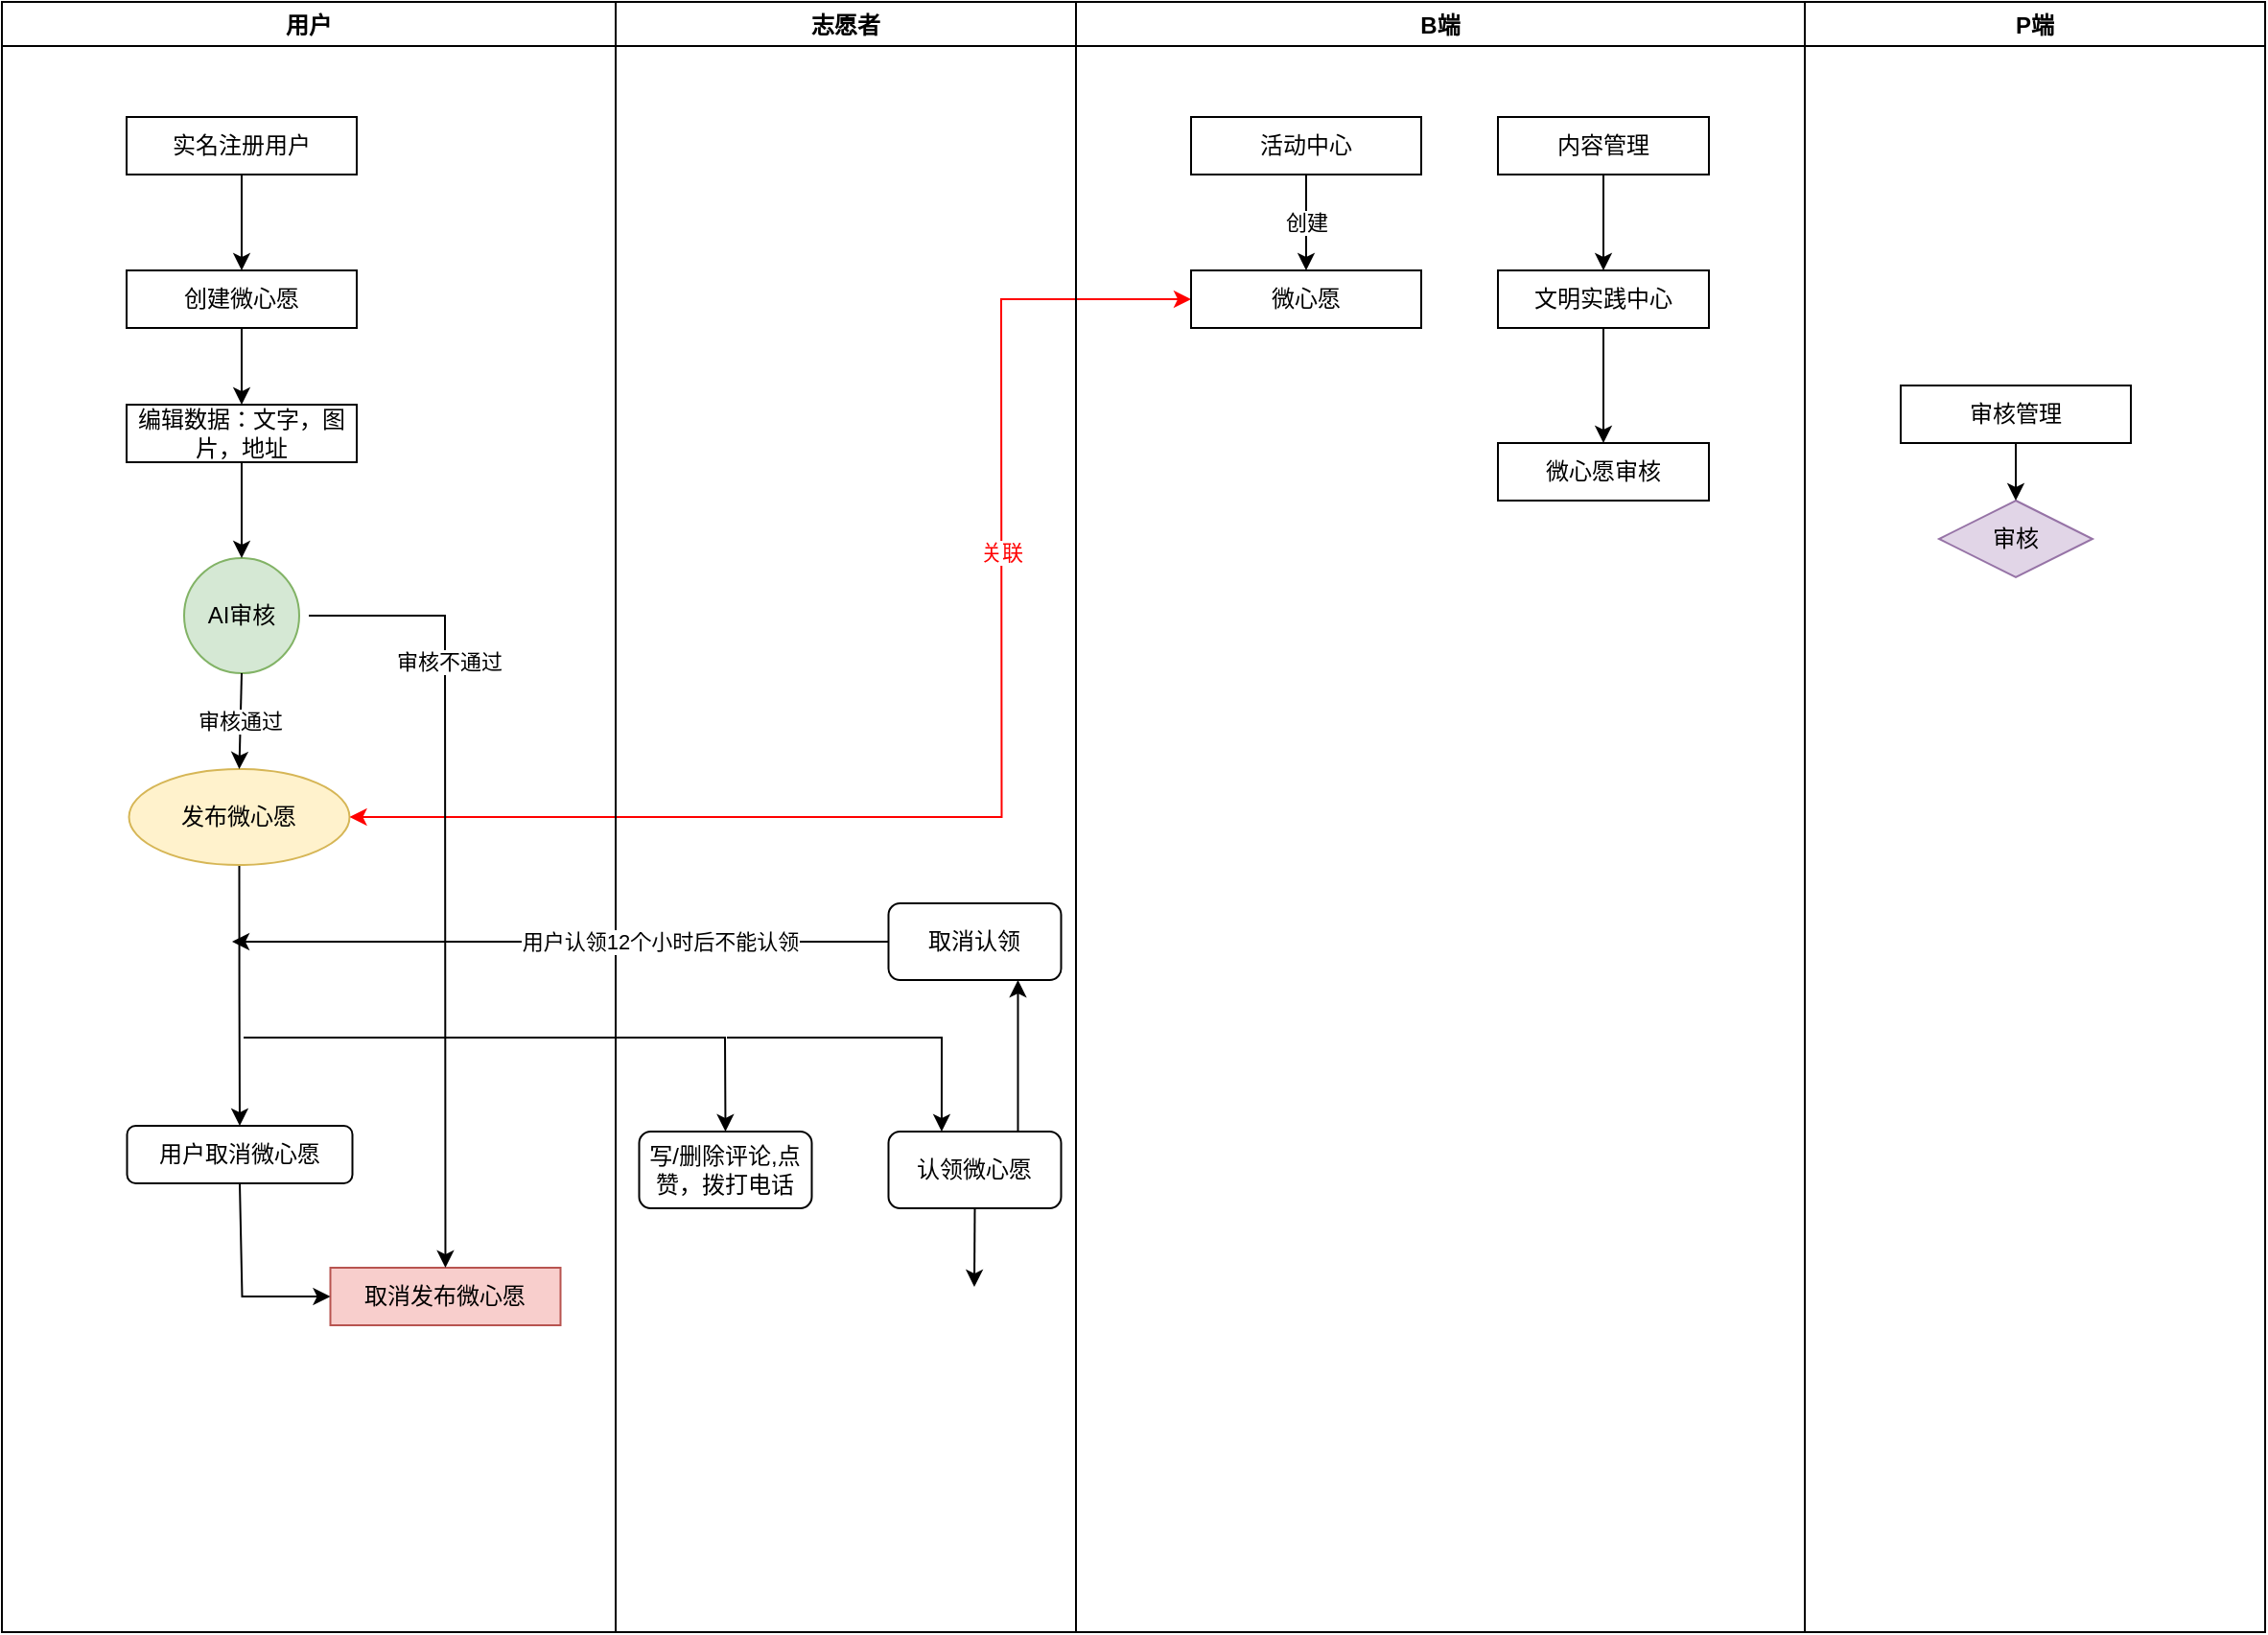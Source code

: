 <mxfile version="15.5.9" type="github">
  <diagram id="3Zdumfhe-f5hq_ZNzXjN" name="第 1 页">
    <mxGraphModel dx="1422" dy="761" grid="1" gridSize="10" guides="1" tooltips="1" connect="1" arrows="1" fold="1" page="1" pageScale="1" pageWidth="827" pageHeight="1169" math="0" shadow="0">
      <root>
        <mxCell id="0" />
        <mxCell id="1" parent="0" />
        <mxCell id="ZOVWsehxwjOW1M9SSfNJ-1" value="用户" style="swimlane;" vertex="1" parent="1">
          <mxGeometry x="250" y="160" width="320" height="850" as="geometry">
            <mxRectangle x="320" y="160" width="60" height="23" as="alternateBounds" />
          </mxGeometry>
        </mxCell>
        <mxCell id="ZOVWsehxwjOW1M9SSfNJ-12" value="" style="edgeStyle=orthogonalEdgeStyle;rounded=0;orthogonalLoop=1;jettySize=auto;html=1;" edge="1" parent="ZOVWsehxwjOW1M9SSfNJ-1" source="ZOVWsehxwjOW1M9SSfNJ-5" target="ZOVWsehxwjOW1M9SSfNJ-11">
          <mxGeometry relative="1" as="geometry" />
        </mxCell>
        <mxCell id="ZOVWsehxwjOW1M9SSfNJ-5" value="实名注册用户" style="rounded=0;whiteSpace=wrap;html=1;" vertex="1" parent="ZOVWsehxwjOW1M9SSfNJ-1">
          <mxGeometry x="65" y="60" width="120" height="30" as="geometry" />
        </mxCell>
        <mxCell id="ZOVWsehxwjOW1M9SSfNJ-15" value="" style="edgeStyle=orthogonalEdgeStyle;rounded=0;orthogonalLoop=1;jettySize=auto;html=1;" edge="1" parent="ZOVWsehxwjOW1M9SSfNJ-1" source="ZOVWsehxwjOW1M9SSfNJ-11" target="ZOVWsehxwjOW1M9SSfNJ-14">
          <mxGeometry relative="1" as="geometry" />
        </mxCell>
        <mxCell id="ZOVWsehxwjOW1M9SSfNJ-11" value="创建微心愿" style="rounded=0;whiteSpace=wrap;html=1;" vertex="1" parent="ZOVWsehxwjOW1M9SSfNJ-1">
          <mxGeometry x="65" y="140" width="120" height="30" as="geometry" />
        </mxCell>
        <mxCell id="ZOVWsehxwjOW1M9SSfNJ-14" value="编辑数据：文字，图片，地址" style="rounded=0;whiteSpace=wrap;html=1;" vertex="1" parent="ZOVWsehxwjOW1M9SSfNJ-1">
          <mxGeometry x="65" y="210" width="120" height="30" as="geometry" />
        </mxCell>
        <mxCell id="ZOVWsehxwjOW1M9SSfNJ-61" style="edgeStyle=orthogonalEdgeStyle;rounded=0;orthogonalLoop=1;jettySize=auto;html=1;exitX=0.5;exitY=1;exitDx=0;exitDy=0;exitPerimeter=0;entryX=0.5;entryY=0;entryDx=0;entryDy=0;fontColor=#000000;strokeColor=#000000;" edge="1" parent="ZOVWsehxwjOW1M9SSfNJ-1" source="ZOVWsehxwjOW1M9SSfNJ-32" target="ZOVWsehxwjOW1M9SSfNJ-54">
          <mxGeometry relative="1" as="geometry" />
        </mxCell>
        <mxCell id="ZOVWsehxwjOW1M9SSfNJ-32" value="发布微心愿" style="strokeWidth=1;html=1;shape=mxgraph.flowchart.start_1;whiteSpace=wrap;fillColor=#fff2cc;strokeColor=#d6b656;" vertex="1" parent="ZOVWsehxwjOW1M9SSfNJ-1">
          <mxGeometry x="66.25" y="400" width="115" height="50" as="geometry" />
        </mxCell>
        <mxCell id="ZOVWsehxwjOW1M9SSfNJ-54" value="用户取消微心愿" style="rounded=1;whiteSpace=wrap;html=1;fontColor=#000000;strokeWidth=1;verticalAlign=middle;" vertex="1" parent="ZOVWsehxwjOW1M9SSfNJ-1">
          <mxGeometry x="65.25" y="586" width="117.5" height="30" as="geometry" />
        </mxCell>
        <mxCell id="ZOVWsehxwjOW1M9SSfNJ-84" value="&lt;font color=&quot;#000000&quot;&gt;AI审核&lt;/font&gt;" style="ellipse;whiteSpace=wrap;html=1;aspect=fixed;shadow=0;glass=0;strokeColor=#82b366;strokeWidth=1;fillColor=#d5e8d4;verticalAlign=middle;" vertex="1" parent="ZOVWsehxwjOW1M9SSfNJ-1">
          <mxGeometry x="95" y="290" width="60" height="60" as="geometry" />
        </mxCell>
        <mxCell id="ZOVWsehxwjOW1M9SSfNJ-86" value="" style="endArrow=classic;html=1;rounded=0;fontColor=#000000;strokeColor=#000000;exitX=0.5;exitY=1;exitDx=0;exitDy=0;entryX=0.5;entryY=0;entryDx=0;entryDy=0;" edge="1" parent="ZOVWsehxwjOW1M9SSfNJ-1" source="ZOVWsehxwjOW1M9SSfNJ-14" target="ZOVWsehxwjOW1M9SSfNJ-84">
          <mxGeometry width="50" height="50" relative="1" as="geometry">
            <mxPoint x="430" y="450" as="sourcePoint" />
            <mxPoint x="480" y="400" as="targetPoint" />
          </mxGeometry>
        </mxCell>
        <mxCell id="ZOVWsehxwjOW1M9SSfNJ-87" value="审核通过" style="endArrow=classic;html=1;rounded=0;fontColor=#000000;strokeColor=#000000;exitX=0.5;exitY=1;exitDx=0;exitDy=0;entryX=0.5;entryY=0;entryDx=0;entryDy=0;entryPerimeter=0;" edge="1" parent="ZOVWsehxwjOW1M9SSfNJ-1" source="ZOVWsehxwjOW1M9SSfNJ-84" target="ZOVWsehxwjOW1M9SSfNJ-32">
          <mxGeometry width="50" height="50" relative="1" as="geometry">
            <mxPoint x="430" y="450" as="sourcePoint" />
            <mxPoint x="480" y="400" as="targetPoint" />
          </mxGeometry>
        </mxCell>
        <mxCell id="ZOVWsehxwjOW1M9SSfNJ-43" value="" style="endArrow=classic;startArrow=classic;html=1;rounded=0;exitX=1;exitY=0.5;exitDx=0;exitDy=0;exitPerimeter=0;entryX=0;entryY=0.5;entryDx=0;entryDy=0;strokeColor=#FF0000;" edge="1" parent="ZOVWsehxwjOW1M9SSfNJ-1" target="ZOVWsehxwjOW1M9SSfNJ-7">
          <mxGeometry width="50" height="50" relative="1" as="geometry">
            <mxPoint x="181.25" y="425" as="sourcePoint" />
            <mxPoint x="551.25" y="225" as="targetPoint" />
            <Array as="points">
              <mxPoint x="521.25" y="425" />
              <mxPoint x="521" y="155" />
            </Array>
          </mxGeometry>
        </mxCell>
        <mxCell id="ZOVWsehxwjOW1M9SSfNJ-44" value="关联" style="edgeLabel;html=1;align=center;verticalAlign=middle;resizable=0;points=[];fontColor=#FF0000;" vertex="1" connectable="0" parent="ZOVWsehxwjOW1M9SSfNJ-43">
          <mxGeometry x="0.35" relative="1" as="geometry">
            <mxPoint as="offset" />
          </mxGeometry>
        </mxCell>
        <mxCell id="ZOVWsehxwjOW1M9SSfNJ-38" value="取消发布微心愿" style="rounded=0;whiteSpace=wrap;html=1;fillColor=#f8cecc;strokeColor=#b85450;" vertex="1" parent="ZOVWsehxwjOW1M9SSfNJ-1">
          <mxGeometry x="171.25" y="660" width="120" height="30" as="geometry" />
        </mxCell>
        <mxCell id="ZOVWsehxwjOW1M9SSfNJ-74" value="" style="endArrow=classic;html=1;rounded=0;fontColor=#FF0000;strokeColor=#000000;entryX=0;entryY=0.5;entryDx=0;entryDy=0;exitX=0.5;exitY=1;exitDx=0;exitDy=0;" edge="1" parent="ZOVWsehxwjOW1M9SSfNJ-1" source="ZOVWsehxwjOW1M9SSfNJ-54" target="ZOVWsehxwjOW1M9SSfNJ-38">
          <mxGeometry width="50" height="50" relative="1" as="geometry">
            <mxPoint x="453.5" y="646" as="sourcePoint" />
            <mxPoint x="553.5" y="326" as="targetPoint" />
            <Array as="points">
              <mxPoint x="125.25" y="675" />
            </Array>
          </mxGeometry>
        </mxCell>
        <mxCell id="ZOVWsehxwjOW1M9SSfNJ-3" value="志愿者" style="swimlane;" vertex="1" parent="1">
          <mxGeometry x="570" y="160" width="240" height="850" as="geometry">
            <mxRectangle x="570" y="160" width="70" height="23" as="alternateBounds" />
          </mxGeometry>
        </mxCell>
        <mxCell id="ZOVWsehxwjOW1M9SSfNJ-63" value="写/删除评论,点赞，拨打电话" style="rounded=1;whiteSpace=wrap;html=1;fontColor=#000000;strokeWidth=1;verticalAlign=middle;glass=0;" vertex="1" parent="ZOVWsehxwjOW1M9SSfNJ-3">
          <mxGeometry x="12.25" y="589" width="90" height="40" as="geometry" />
        </mxCell>
        <mxCell id="ZOVWsehxwjOW1M9SSfNJ-77" value="认领微心愿" style="rounded=1;whiteSpace=wrap;html=1;fontColor=#000000;strokeWidth=1;verticalAlign=middle;glass=0;" vertex="1" parent="ZOVWsehxwjOW1M9SSfNJ-3">
          <mxGeometry x="142.25" y="589" width="90" height="40" as="geometry" />
        </mxCell>
        <mxCell id="ZOVWsehxwjOW1M9SSfNJ-81" value="取消认领" style="rounded=1;whiteSpace=wrap;html=1;fontColor=#000000;strokeWidth=1;verticalAlign=middle;glass=0;" vertex="1" parent="ZOVWsehxwjOW1M9SSfNJ-3">
          <mxGeometry x="142.25" y="470" width="90" height="40" as="geometry" />
        </mxCell>
        <mxCell id="ZOVWsehxwjOW1M9SSfNJ-82" value="" style="endArrow=classic;html=1;rounded=0;fontColor=#FF0000;strokeColor=#000000;exitX=0.75;exitY=0;exitDx=0;exitDy=0;entryX=0.75;entryY=1;entryDx=0;entryDy=0;" edge="1" parent="ZOVWsehxwjOW1M9SSfNJ-3" source="ZOVWsehxwjOW1M9SSfNJ-77" target="ZOVWsehxwjOW1M9SSfNJ-81">
          <mxGeometry width="50" height="50" relative="1" as="geometry">
            <mxPoint x="182.25" y="516" as="sourcePoint" />
            <mxPoint x="232.25" y="466" as="targetPoint" />
          </mxGeometry>
        </mxCell>
        <mxCell id="ZOVWsehxwjOW1M9SSfNJ-4" value="P端" style="swimlane;" vertex="1" parent="1">
          <mxGeometry x="1190" y="160" width="240" height="850" as="geometry">
            <mxRectangle x="1190" y="160" width="50" height="23" as="alternateBounds" />
          </mxGeometry>
        </mxCell>
        <mxCell id="ZOVWsehxwjOW1M9SSfNJ-22" value="审核" style="strokeWidth=1;html=1;shape=mxgraph.flowchart.decision;whiteSpace=wrap;fillColor=#e1d5e7;strokeColor=#9673a6;" vertex="1" parent="ZOVWsehxwjOW1M9SSfNJ-4">
          <mxGeometry x="70" y="260" width="80" height="40" as="geometry" />
        </mxCell>
        <mxCell id="ZOVWsehxwjOW1M9SSfNJ-36" value="审核管理" style="rounded=0;whiteSpace=wrap;html=1;" vertex="1" parent="ZOVWsehxwjOW1M9SSfNJ-4">
          <mxGeometry x="50" y="200" width="120" height="30" as="geometry" />
        </mxCell>
        <mxCell id="ZOVWsehxwjOW1M9SSfNJ-40" value="" style="endArrow=classic;html=1;rounded=0;exitX=0.5;exitY=1;exitDx=0;exitDy=0;entryX=0.5;entryY=0;entryDx=0;entryDy=0;entryPerimeter=0;" edge="1" parent="ZOVWsehxwjOW1M9SSfNJ-4" source="ZOVWsehxwjOW1M9SSfNJ-36" target="ZOVWsehxwjOW1M9SSfNJ-22">
          <mxGeometry width="50" height="50" relative="1" as="geometry">
            <mxPoint x="-420" y="350" as="sourcePoint" />
            <mxPoint x="-370" y="300" as="targetPoint" />
          </mxGeometry>
        </mxCell>
        <mxCell id="ZOVWsehxwjOW1M9SSfNJ-2" value="B端" style="swimlane;" vertex="1" parent="1">
          <mxGeometry x="810" y="160" width="380" height="850" as="geometry">
            <mxRectangle x="810" y="160" width="50" height="23" as="alternateBounds" />
          </mxGeometry>
        </mxCell>
        <mxCell id="ZOVWsehxwjOW1M9SSfNJ-8" value="创建" style="edgeStyle=orthogonalEdgeStyle;rounded=0;orthogonalLoop=1;jettySize=auto;html=1;" edge="1" parent="ZOVWsehxwjOW1M9SSfNJ-2" source="ZOVWsehxwjOW1M9SSfNJ-6" target="ZOVWsehxwjOW1M9SSfNJ-7">
          <mxGeometry relative="1" as="geometry">
            <Array as="points">
              <mxPoint x="120" y="120" />
              <mxPoint x="120" y="120" />
            </Array>
          </mxGeometry>
        </mxCell>
        <mxCell id="ZOVWsehxwjOW1M9SSfNJ-6" value="活动中心" style="rounded=0;whiteSpace=wrap;html=1;" vertex="1" parent="ZOVWsehxwjOW1M9SSfNJ-2">
          <mxGeometry x="60" y="60" width="120" height="30" as="geometry" />
        </mxCell>
        <mxCell id="ZOVWsehxwjOW1M9SSfNJ-7" value="微心愿" style="rounded=0;whiteSpace=wrap;html=1;" vertex="1" parent="ZOVWsehxwjOW1M9SSfNJ-2">
          <mxGeometry x="60" y="140" width="120" height="30" as="geometry" />
        </mxCell>
        <mxCell id="ZOVWsehxwjOW1M9SSfNJ-23" value="内容管理" style="rounded=0;whiteSpace=wrap;html=1;strokeWidth=1;" vertex="1" parent="ZOVWsehxwjOW1M9SSfNJ-2">
          <mxGeometry x="220" y="60" width="110" height="30" as="geometry" />
        </mxCell>
        <mxCell id="ZOVWsehxwjOW1M9SSfNJ-30" style="edgeStyle=orthogonalEdgeStyle;rounded=0;orthogonalLoop=1;jettySize=auto;html=1;exitX=0.5;exitY=1;exitDx=0;exitDy=0;" edge="1" parent="ZOVWsehxwjOW1M9SSfNJ-2" source="ZOVWsehxwjOW1M9SSfNJ-25">
          <mxGeometry relative="1" as="geometry">
            <mxPoint x="275" y="230" as="targetPoint" />
          </mxGeometry>
        </mxCell>
        <mxCell id="ZOVWsehxwjOW1M9SSfNJ-25" value="文明实践中心" style="rounded=0;whiteSpace=wrap;html=1;strokeWidth=1;" vertex="1" parent="ZOVWsehxwjOW1M9SSfNJ-2">
          <mxGeometry x="220" y="140" width="110" height="30" as="geometry" />
        </mxCell>
        <mxCell id="ZOVWsehxwjOW1M9SSfNJ-24" value="" style="endArrow=classic;html=1;rounded=0;exitX=0.5;exitY=1;exitDx=0;exitDy=0;" edge="1" parent="ZOVWsehxwjOW1M9SSfNJ-2" source="ZOVWsehxwjOW1M9SSfNJ-23" target="ZOVWsehxwjOW1M9SSfNJ-25">
          <mxGeometry width="50" height="50" relative="1" as="geometry">
            <mxPoint x="-40" y="250" as="sourcePoint" />
            <mxPoint x="275" y="140" as="targetPoint" />
          </mxGeometry>
        </mxCell>
        <mxCell id="ZOVWsehxwjOW1M9SSfNJ-92" value="微心愿审核" style="rounded=0;whiteSpace=wrap;html=1;strokeWidth=1;" vertex="1" parent="ZOVWsehxwjOW1M9SSfNJ-2">
          <mxGeometry x="220" y="230" width="110" height="30" as="geometry" />
        </mxCell>
        <mxCell id="ZOVWsehxwjOW1M9SSfNJ-89" value="" style="endArrow=classic;html=1;rounded=0;fontColor=#000000;strokeColor=#000000;exitX=0;exitY=0.5;exitDx=0;exitDy=0;" edge="1" parent="1" source="ZOVWsehxwjOW1M9SSfNJ-81">
          <mxGeometry width="50" height="50" relative="1" as="geometry">
            <mxPoint x="750" y="689" as="sourcePoint" />
            <mxPoint x="370" y="650" as="targetPoint" />
          </mxGeometry>
        </mxCell>
        <mxCell id="ZOVWsehxwjOW1M9SSfNJ-95" value="用户认领12个小时后不能认领" style="edgeLabel;html=1;align=center;verticalAlign=middle;resizable=0;points=[];fontColor=#000000;" vertex="1" connectable="0" parent="ZOVWsehxwjOW1M9SSfNJ-89">
          <mxGeometry x="-0.303" relative="1" as="geometry">
            <mxPoint as="offset" />
          </mxGeometry>
        </mxCell>
        <mxCell id="ZOVWsehxwjOW1M9SSfNJ-90" value="" style="endArrow=classic;html=1;rounded=0;fontColor=#000000;strokeColor=#000000;" edge="1" parent="1" target="ZOVWsehxwjOW1M9SSfNJ-38">
          <mxGeometry width="50" height="50" relative="1" as="geometry">
            <mxPoint x="410" y="480" as="sourcePoint" />
            <mxPoint x="800" y="560" as="targetPoint" />
            <Array as="points">
              <mxPoint x="481" y="480" />
            </Array>
          </mxGeometry>
        </mxCell>
        <mxCell id="ZOVWsehxwjOW1M9SSfNJ-91" value="审核不通过" style="edgeLabel;html=1;align=center;verticalAlign=middle;resizable=0;points=[];fontColor=#000000;" vertex="1" connectable="0" parent="ZOVWsehxwjOW1M9SSfNJ-90">
          <mxGeometry x="-0.538" y="2" relative="1" as="geometry">
            <mxPoint as="offset" />
          </mxGeometry>
        </mxCell>
        <mxCell id="ZOVWsehxwjOW1M9SSfNJ-93" value="" style="endArrow=classic;html=1;rounded=0;fontColor=#000000;strokeColor=#000000;entryX=0.5;entryY=0;entryDx=0;entryDy=0;" edge="1" parent="1" target="ZOVWsehxwjOW1M9SSfNJ-63">
          <mxGeometry width="50" height="50" relative="1" as="geometry">
            <mxPoint x="376" y="700" as="sourcePoint" />
            <mxPoint x="623.25" y="749" as="targetPoint" />
            <Array as="points">
              <mxPoint x="627" y="700" />
            </Array>
          </mxGeometry>
        </mxCell>
        <mxCell id="ZOVWsehxwjOW1M9SSfNJ-94" value="" style="endArrow=classic;html=1;rounded=0;fontColor=#000000;strokeColor=#000000;entryX=0.308;entryY=0;entryDx=0;entryDy=0;entryPerimeter=0;" edge="1" parent="1" target="ZOVWsehxwjOW1M9SSfNJ-77">
          <mxGeometry width="50" height="50" relative="1" as="geometry">
            <mxPoint x="628" y="700" as="sourcePoint" />
            <mxPoint x="732.75" y="749" as="targetPoint" />
            <Array as="points">
              <mxPoint x="740" y="700" />
            </Array>
          </mxGeometry>
        </mxCell>
        <mxCell id="ZOVWsehxwjOW1M9SSfNJ-96" value="" style="endArrow=classic;html=1;rounded=0;fontColor=#000000;strokeColor=#000000;exitX=0.5;exitY=1;exitDx=0;exitDy=0;" edge="1" parent="1" source="ZOVWsehxwjOW1M9SSfNJ-77">
          <mxGeometry width="50" height="50" relative="1" as="geometry">
            <mxPoint x="750" y="810" as="sourcePoint" />
            <mxPoint x="757" y="830" as="targetPoint" />
          </mxGeometry>
        </mxCell>
      </root>
    </mxGraphModel>
  </diagram>
</mxfile>
